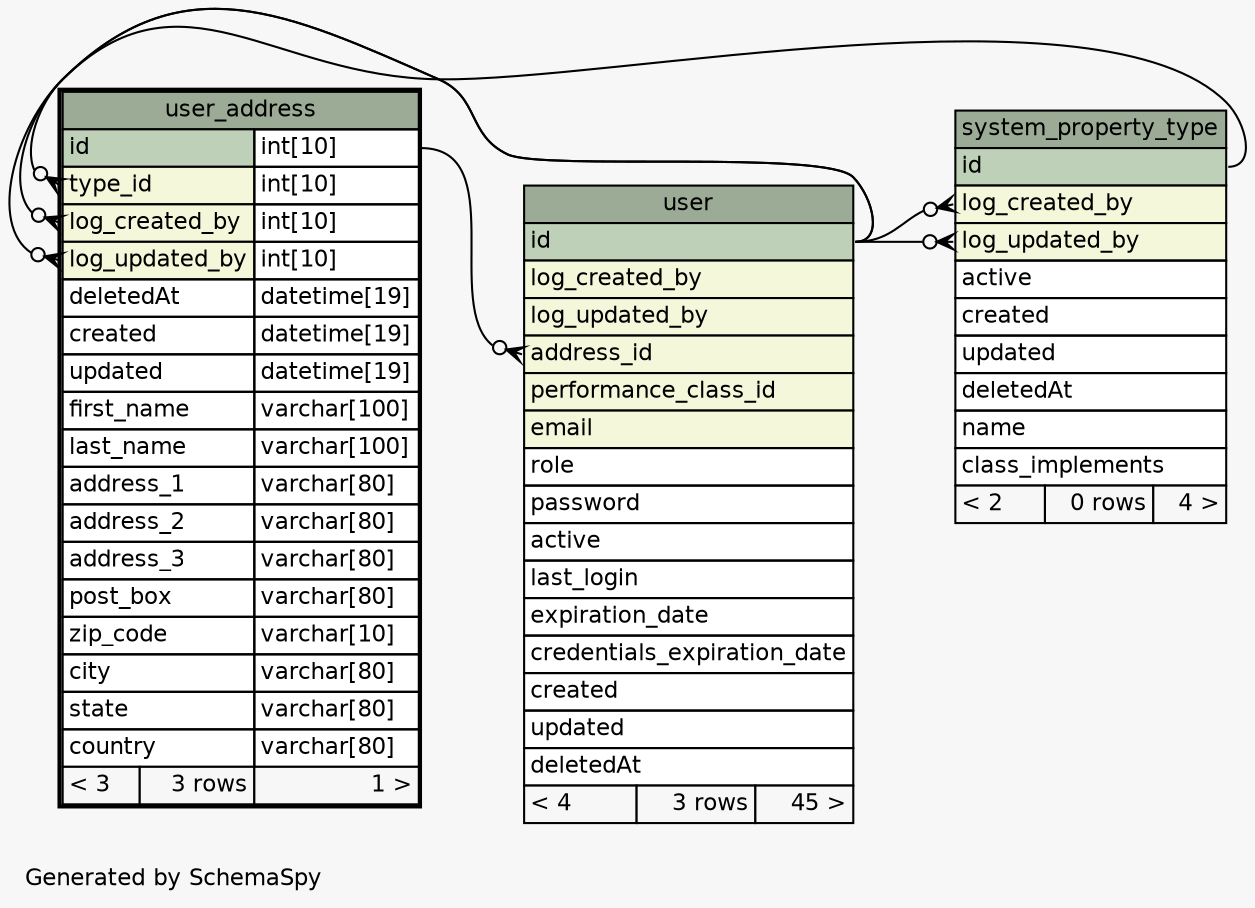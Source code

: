 // dot 2.38.0 on Linux 4.9.0-5-amd64
// SchemaSpy rev 590
digraph "oneDegreeRelationshipsDiagram" {
  graph [
    rankdir="RL"
    bgcolor="#f7f7f7"
    label="\nGenerated by SchemaSpy"
    labeljust="l"
    nodesep="0.18"
    ranksep="0.46"
    fontname="Helvetica"
    fontsize="11"
  ];
  node [
    fontname="Helvetica"
    fontsize="11"
    shape="plaintext"
  ];
  edge [
    arrowsize="0.8"
  ];
  "system_property_type":"log_created_by":w -> "user":"id":e [arrowhead=none dir=back arrowtail=crowodot];
  "system_property_type":"log_updated_by":w -> "user":"id":e [arrowhead=none dir=back arrowtail=crowodot];
  "user":"address_id":w -> "user_address":"id.type":e [arrowhead=none dir=back arrowtail=crowodot];
  "user_address":"log_created_by":w -> "user":"id":e [arrowhead=none dir=back arrowtail=crowodot];
  "user_address":"log_updated_by":w -> "user":"id":e [arrowhead=none dir=back arrowtail=crowodot];
  "user_address":"type_id":w -> "system_property_type":"id":e [arrowhead=none dir=back arrowtail=crowodot];
  "system_property_type" [
    label=<
    <TABLE BORDER="0" CELLBORDER="1" CELLSPACING="0" BGCOLOR="#ffffff">
      <TR><TD COLSPAN="3" BGCOLOR="#9bab96" ALIGN="CENTER">system_property_type</TD></TR>
      <TR><TD PORT="id" COLSPAN="3" BGCOLOR="#bed1b8" ALIGN="LEFT">id</TD></TR>
      <TR><TD PORT="log_created_by" COLSPAN="3" BGCOLOR="#f4f7da" ALIGN="LEFT">log_created_by</TD></TR>
      <TR><TD PORT="log_updated_by" COLSPAN="3" BGCOLOR="#f4f7da" ALIGN="LEFT">log_updated_by</TD></TR>
      <TR><TD PORT="active" COLSPAN="3" ALIGN="LEFT">active</TD></TR>
      <TR><TD PORT="created" COLSPAN="3" ALIGN="LEFT">created</TD></TR>
      <TR><TD PORT="updated" COLSPAN="3" ALIGN="LEFT">updated</TD></TR>
      <TR><TD PORT="deletedAt" COLSPAN="3" ALIGN="LEFT">deletedAt</TD></TR>
      <TR><TD PORT="name" COLSPAN="3" ALIGN="LEFT">name</TD></TR>
      <TR><TD PORT="class_implements" COLSPAN="3" ALIGN="LEFT">class_implements</TD></TR>
      <TR><TD ALIGN="LEFT" BGCOLOR="#f7f7f7">&lt; 2</TD><TD ALIGN="RIGHT" BGCOLOR="#f7f7f7">0 rows</TD><TD ALIGN="RIGHT" BGCOLOR="#f7f7f7">4 &gt;</TD></TR>
    </TABLE>>
    URL="system_property_type.html"
    tooltip="system_property_type"
  ];
  "user" [
    label=<
    <TABLE BORDER="0" CELLBORDER="1" CELLSPACING="0" BGCOLOR="#ffffff">
      <TR><TD COLSPAN="3" BGCOLOR="#9bab96" ALIGN="CENTER">user</TD></TR>
      <TR><TD PORT="id" COLSPAN="3" BGCOLOR="#bed1b8" ALIGN="LEFT">id</TD></TR>
      <TR><TD PORT="log_created_by" COLSPAN="3" BGCOLOR="#f4f7da" ALIGN="LEFT">log_created_by</TD></TR>
      <TR><TD PORT="log_updated_by" COLSPAN="3" BGCOLOR="#f4f7da" ALIGN="LEFT">log_updated_by</TD></TR>
      <TR><TD PORT="address_id" COLSPAN="3" BGCOLOR="#f4f7da" ALIGN="LEFT">address_id</TD></TR>
      <TR><TD PORT="performance_class_id" COLSPAN="3" BGCOLOR="#f4f7da" ALIGN="LEFT">performance_class_id</TD></TR>
      <TR><TD PORT="email" COLSPAN="3" BGCOLOR="#f4f7da" ALIGN="LEFT">email</TD></TR>
      <TR><TD PORT="role" COLSPAN="3" ALIGN="LEFT">role</TD></TR>
      <TR><TD PORT="password" COLSPAN="3" ALIGN="LEFT">password</TD></TR>
      <TR><TD PORT="active" COLSPAN="3" ALIGN="LEFT">active</TD></TR>
      <TR><TD PORT="last_login" COLSPAN="3" ALIGN="LEFT">last_login</TD></TR>
      <TR><TD PORT="expiration_date" COLSPAN="3" ALIGN="LEFT">expiration_date</TD></TR>
      <TR><TD PORT="credentials_expiration_date" COLSPAN="3" ALIGN="LEFT">credentials_expiration_date</TD></TR>
      <TR><TD PORT="created" COLSPAN="3" ALIGN="LEFT">created</TD></TR>
      <TR><TD PORT="updated" COLSPAN="3" ALIGN="LEFT">updated</TD></TR>
      <TR><TD PORT="deletedAt" COLSPAN="3" ALIGN="LEFT">deletedAt</TD></TR>
      <TR><TD ALIGN="LEFT" BGCOLOR="#f7f7f7">&lt; 4</TD><TD ALIGN="RIGHT" BGCOLOR="#f7f7f7">3 rows</TD><TD ALIGN="RIGHT" BGCOLOR="#f7f7f7">45 &gt;</TD></TR>
    </TABLE>>
    URL="user.html"
    tooltip="user"
  ];
  "user_address" [
    label=<
    <TABLE BORDER="2" CELLBORDER="1" CELLSPACING="0" BGCOLOR="#ffffff">
      <TR><TD COLSPAN="3" BGCOLOR="#9bab96" ALIGN="CENTER">user_address</TD></TR>
      <TR><TD PORT="id" COLSPAN="2" BGCOLOR="#bed1b8" ALIGN="LEFT">id</TD><TD PORT="id.type" ALIGN="LEFT">int[10]</TD></TR>
      <TR><TD PORT="type_id" COLSPAN="2" BGCOLOR="#f4f7da" ALIGN="LEFT">type_id</TD><TD PORT="type_id.type" ALIGN="LEFT">int[10]</TD></TR>
      <TR><TD PORT="log_created_by" COLSPAN="2" BGCOLOR="#f4f7da" ALIGN="LEFT">log_created_by</TD><TD PORT="log_created_by.type" ALIGN="LEFT">int[10]</TD></TR>
      <TR><TD PORT="log_updated_by" COLSPAN="2" BGCOLOR="#f4f7da" ALIGN="LEFT">log_updated_by</TD><TD PORT="log_updated_by.type" ALIGN="LEFT">int[10]</TD></TR>
      <TR><TD PORT="deletedAt" COLSPAN="2" ALIGN="LEFT">deletedAt</TD><TD PORT="deletedAt.type" ALIGN="LEFT">datetime[19]</TD></TR>
      <TR><TD PORT="created" COLSPAN="2" ALIGN="LEFT">created</TD><TD PORT="created.type" ALIGN="LEFT">datetime[19]</TD></TR>
      <TR><TD PORT="updated" COLSPAN="2" ALIGN="LEFT">updated</TD><TD PORT="updated.type" ALIGN="LEFT">datetime[19]</TD></TR>
      <TR><TD PORT="first_name" COLSPAN="2" ALIGN="LEFT">first_name</TD><TD PORT="first_name.type" ALIGN="LEFT">varchar[100]</TD></TR>
      <TR><TD PORT="last_name" COLSPAN="2" ALIGN="LEFT">last_name</TD><TD PORT="last_name.type" ALIGN="LEFT">varchar[100]</TD></TR>
      <TR><TD PORT="address_1" COLSPAN="2" ALIGN="LEFT">address_1</TD><TD PORT="address_1.type" ALIGN="LEFT">varchar[80]</TD></TR>
      <TR><TD PORT="address_2" COLSPAN="2" ALIGN="LEFT">address_2</TD><TD PORT="address_2.type" ALIGN="LEFT">varchar[80]</TD></TR>
      <TR><TD PORT="address_3" COLSPAN="2" ALIGN="LEFT">address_3</TD><TD PORT="address_3.type" ALIGN="LEFT">varchar[80]</TD></TR>
      <TR><TD PORT="post_box" COLSPAN="2" ALIGN="LEFT">post_box</TD><TD PORT="post_box.type" ALIGN="LEFT">varchar[80]</TD></TR>
      <TR><TD PORT="zip_code" COLSPAN="2" ALIGN="LEFT">zip_code</TD><TD PORT="zip_code.type" ALIGN="LEFT">varchar[10]</TD></TR>
      <TR><TD PORT="city" COLSPAN="2" ALIGN="LEFT">city</TD><TD PORT="city.type" ALIGN="LEFT">varchar[80]</TD></TR>
      <TR><TD PORT="state" COLSPAN="2" ALIGN="LEFT">state</TD><TD PORT="state.type" ALIGN="LEFT">varchar[80]</TD></TR>
      <TR><TD PORT="country" COLSPAN="2" ALIGN="LEFT">country</TD><TD PORT="country.type" ALIGN="LEFT">varchar[80]</TD></TR>
      <TR><TD ALIGN="LEFT" BGCOLOR="#f7f7f7">&lt; 3</TD><TD ALIGN="RIGHT" BGCOLOR="#f7f7f7">3 rows</TD><TD ALIGN="RIGHT" BGCOLOR="#f7f7f7">1 &gt;</TD></TR>
    </TABLE>>
    URL="user_address.html"
    tooltip="user_address"
  ];
}
